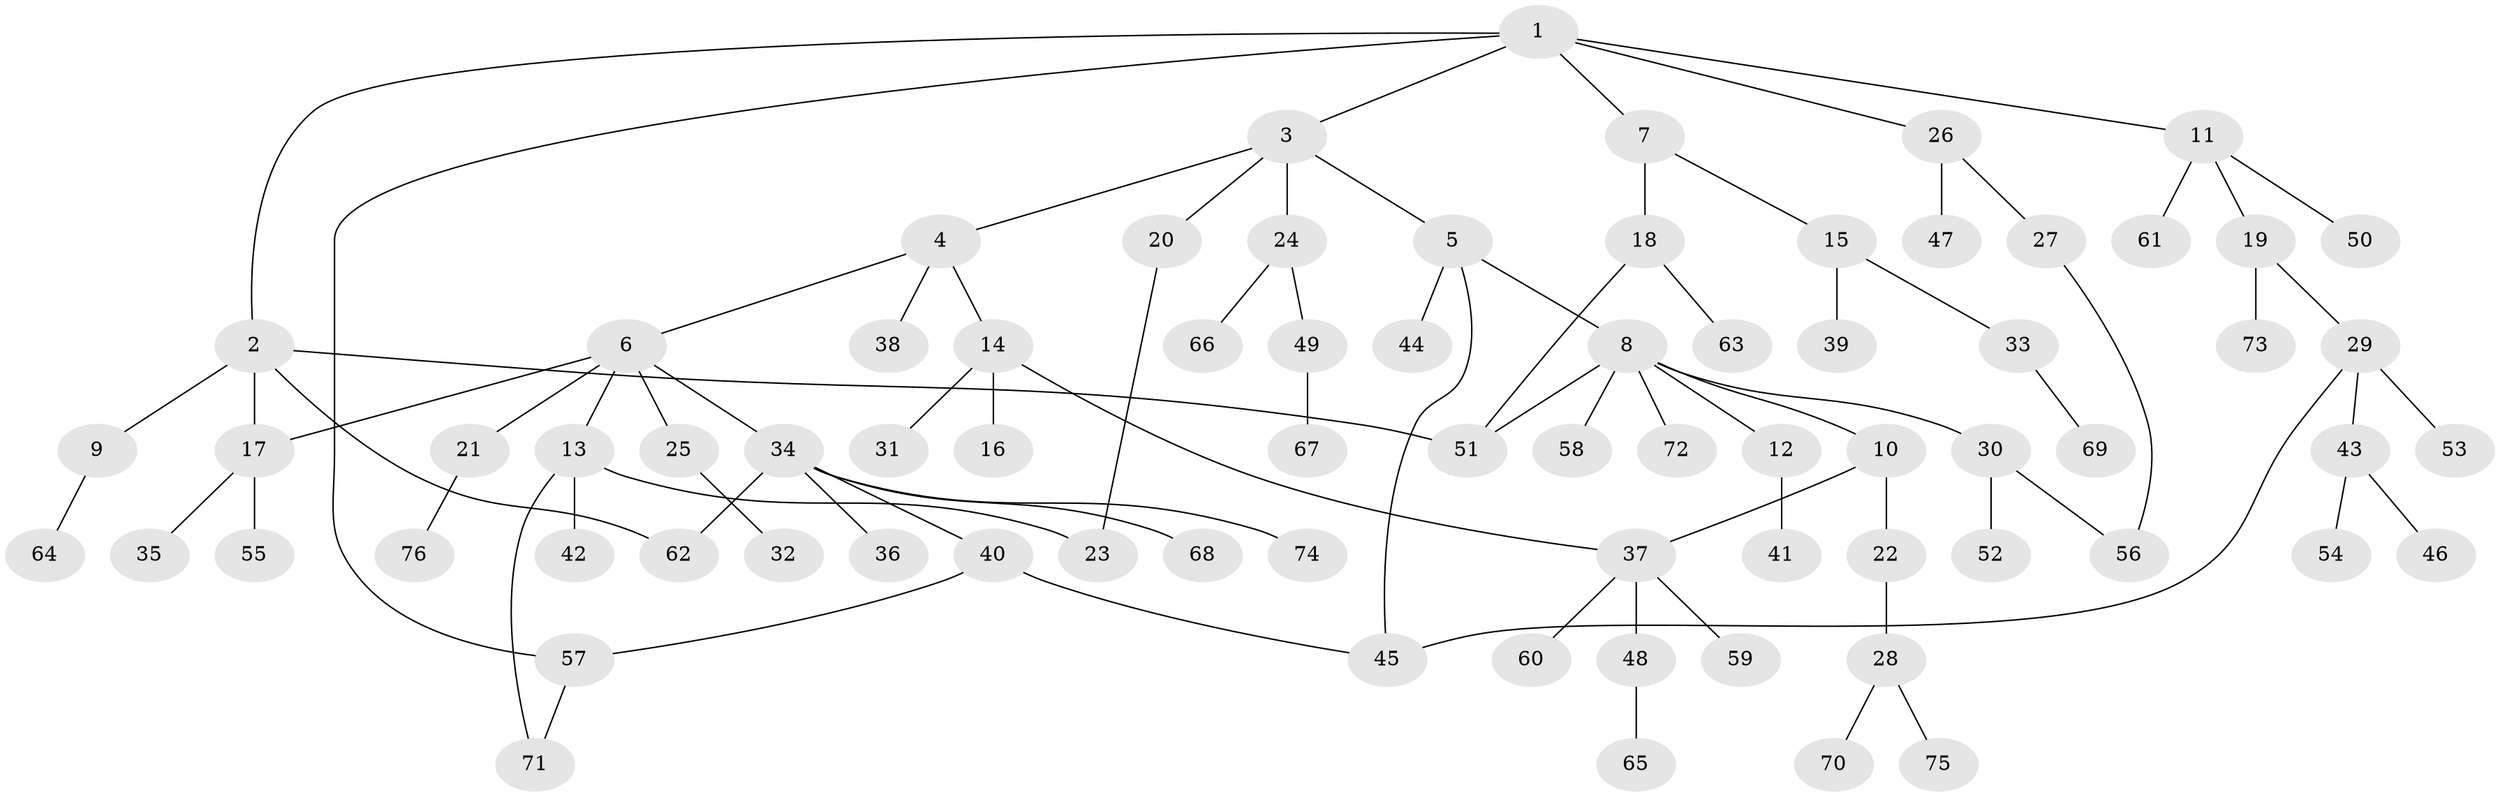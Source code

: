 // Generated by graph-tools (version 1.1) at 2025/49/03/09/25 03:49:18]
// undirected, 76 vertices, 86 edges
graph export_dot {
graph [start="1"]
  node [color=gray90,style=filled];
  1;
  2;
  3;
  4;
  5;
  6;
  7;
  8;
  9;
  10;
  11;
  12;
  13;
  14;
  15;
  16;
  17;
  18;
  19;
  20;
  21;
  22;
  23;
  24;
  25;
  26;
  27;
  28;
  29;
  30;
  31;
  32;
  33;
  34;
  35;
  36;
  37;
  38;
  39;
  40;
  41;
  42;
  43;
  44;
  45;
  46;
  47;
  48;
  49;
  50;
  51;
  52;
  53;
  54;
  55;
  56;
  57;
  58;
  59;
  60;
  61;
  62;
  63;
  64;
  65;
  66;
  67;
  68;
  69;
  70;
  71;
  72;
  73;
  74;
  75;
  76;
  1 -- 2;
  1 -- 3;
  1 -- 7;
  1 -- 11;
  1 -- 26;
  1 -- 57;
  2 -- 9;
  2 -- 62;
  2 -- 17;
  2 -- 51;
  3 -- 4;
  3 -- 5;
  3 -- 20;
  3 -- 24;
  4 -- 6;
  4 -- 14;
  4 -- 38;
  5 -- 8;
  5 -- 44;
  5 -- 45;
  6 -- 13;
  6 -- 17;
  6 -- 21;
  6 -- 25;
  6 -- 34;
  7 -- 15;
  7 -- 18;
  8 -- 10;
  8 -- 12;
  8 -- 30;
  8 -- 58;
  8 -- 72;
  8 -- 51;
  9 -- 64;
  10 -- 22;
  10 -- 37;
  11 -- 19;
  11 -- 50;
  11 -- 61;
  12 -- 41;
  13 -- 23;
  13 -- 42;
  13 -- 71;
  14 -- 16;
  14 -- 31;
  14 -- 37;
  15 -- 33;
  15 -- 39;
  17 -- 35;
  17 -- 55;
  18 -- 51;
  18 -- 63;
  19 -- 29;
  19 -- 73;
  20 -- 23;
  21 -- 76;
  22 -- 28;
  24 -- 49;
  24 -- 66;
  25 -- 32;
  26 -- 27;
  26 -- 47;
  27 -- 56;
  28 -- 70;
  28 -- 75;
  29 -- 43;
  29 -- 53;
  29 -- 45;
  30 -- 52;
  30 -- 56;
  33 -- 69;
  34 -- 36;
  34 -- 40;
  34 -- 62;
  34 -- 68;
  34 -- 74;
  37 -- 48;
  37 -- 59;
  37 -- 60;
  40 -- 45;
  40 -- 57;
  43 -- 46;
  43 -- 54;
  48 -- 65;
  49 -- 67;
  57 -- 71;
}
